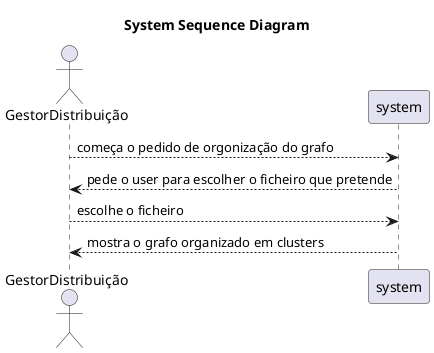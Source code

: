 @startuml

title System Sequence Diagram

actor GestorDistribuição as g
participant system as s

g --> s: começa o pedido de orgonização do grafo

s --> g: pede o user para escolher o ficheiro que pretende

g --> s: escolhe o ficheiro

s --> g: mostra o grafo organizado em clusters

@enduml